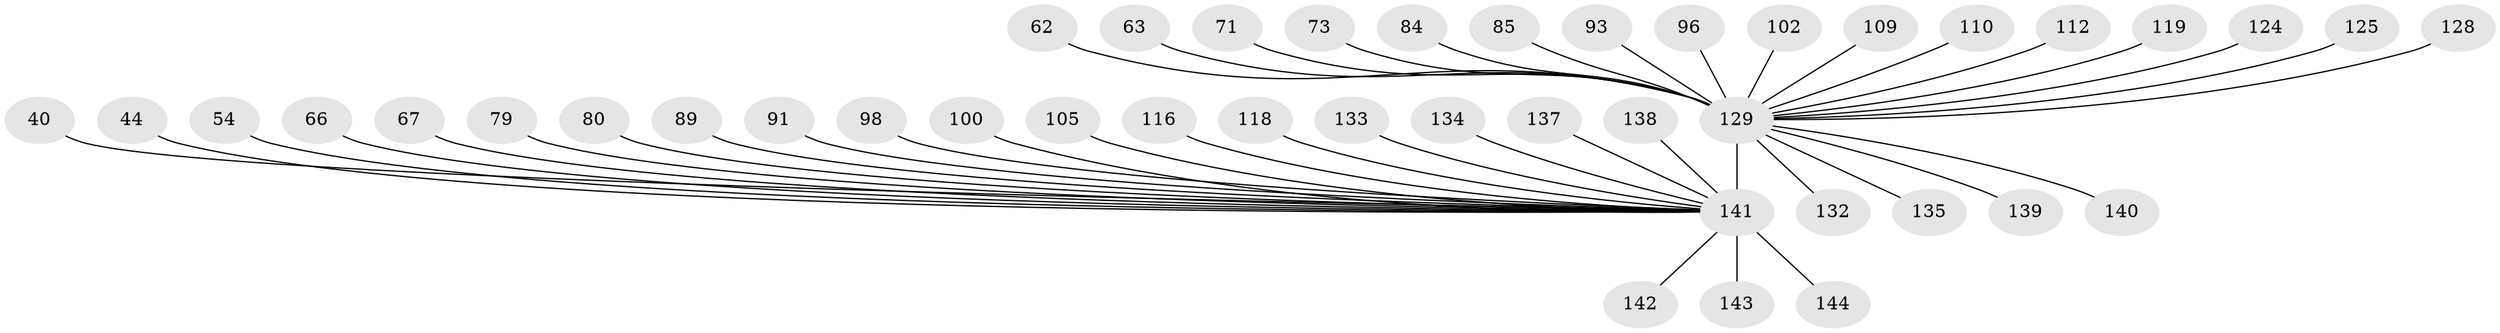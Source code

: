 // original degree distribution, {26: 0.013888888888888888, 4: 0.041666666666666664, 28: 0.006944444444444444, 2: 0.2708333333333333, 13: 0.006944444444444444, 3: 0.1111111111111111, 1: 0.4444444444444444, 11: 0.006944444444444444, 12: 0.006944444444444444, 5: 0.041666666666666664, 7: 0.027777777777777776, 6: 0.013888888888888888, 8: 0.006944444444444444}
// Generated by graph-tools (version 1.1) at 2025/51/03/04/25 21:51:53]
// undirected, 43 vertices, 42 edges
graph export_dot {
graph [start="1"]
  node [color=gray90,style=filled];
  40;
  44;
  54;
  62 [super="+35"];
  63;
  66 [super="+61"];
  67;
  71;
  73;
  79;
  80;
  84;
  85;
  89;
  91;
  93;
  96;
  98 [super="+87"];
  100 [super="+36"];
  102;
  105;
  109;
  110;
  112 [super="+52"];
  116;
  118;
  119;
  124 [super="+20"];
  125;
  128;
  129 [super="+28+53+70+126+92+95+97+117+69+127+4+8+9+18+24+27+41+46+55+59"];
  132;
  133;
  134;
  135 [super="+7"];
  137 [super="+45"];
  138;
  139;
  140;
  141 [super="+83+56+101+136+19+30+33+37"];
  142;
  143;
  144;
  40 -- 141;
  44 -- 141;
  54 -- 141 [weight=2];
  62 -- 129;
  63 -- 129;
  66 -- 141;
  67 -- 141;
  71 -- 129;
  73 -- 129;
  79 -- 141;
  80 -- 141;
  84 -- 129;
  85 -- 129;
  89 -- 141;
  91 -- 141;
  93 -- 129;
  96 -- 129;
  98 -- 141 [weight=2];
  100 -- 141 [weight=4];
  102 -- 129;
  105 -- 141;
  109 -- 129;
  110 -- 129;
  112 -- 129;
  116 -- 141;
  118 -- 141;
  119 -- 129;
  124 -- 129;
  125 -- 129;
  128 -- 129;
  129 -- 132;
  129 -- 141 [weight=43];
  129 -- 135 [weight=2];
  129 -- 140;
  129 -- 139;
  133 -- 141;
  134 -- 141;
  137 -- 141;
  138 -- 141;
  141 -- 142;
  141 -- 143;
  141 -- 144;
}
